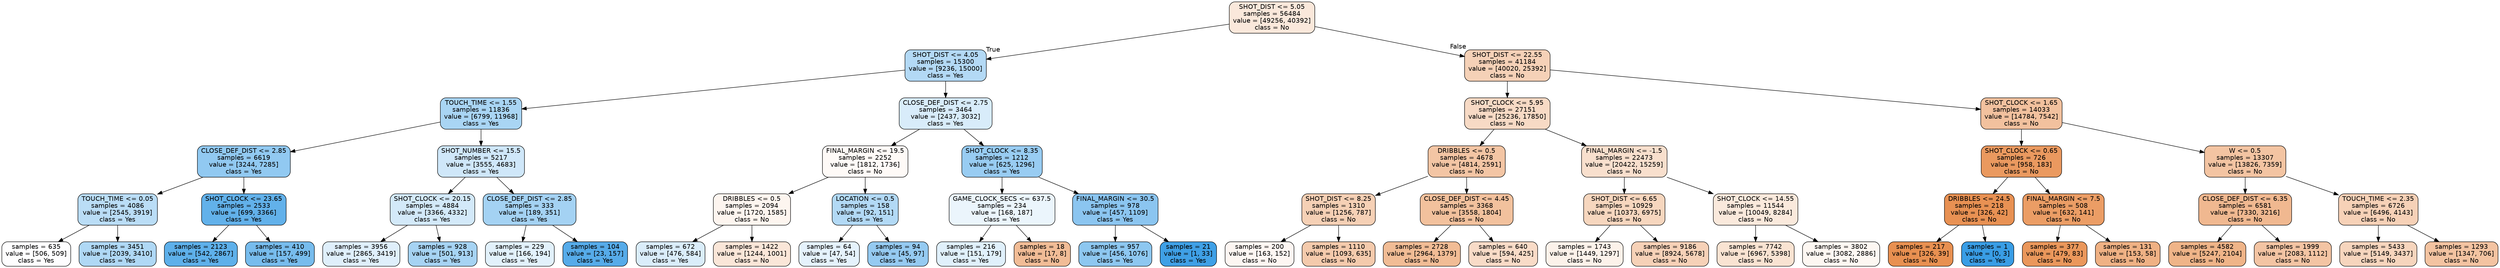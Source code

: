 digraph Tree {
node [shape=box, style="filled, rounded", color="black", fontname=helvetica] ;
edge [fontname=helvetica] ;
0 [label="SHOT_DIST <= 5.05\nsamples = 56484\nvalue = [49256, 40392]\nclass = No", fillcolor="#fae8db"] ;
1 [label="SHOT_DIST <= 4.05\nsamples = 15300\nvalue = [9236, 15000]\nclass = Yes", fillcolor="#b3d9f5"] ;
0 -> 1 [labeldistance=2.5, labelangle=45, headlabel="True"] ;
2 [label="TOUCH_TIME <= 1.55\nsamples = 11836\nvalue = [6799, 11968]\nclass = Yes", fillcolor="#a9d5f4"] ;
1 -> 2 ;
3 [label="CLOSE_DEF_DIST <= 2.85\nsamples = 6619\nvalue = [3244, 7285]\nclass = Yes", fillcolor="#91c9f1"] ;
2 -> 3 ;
4 [label="TOUCH_TIME <= 0.05\nsamples = 4086\nvalue = [2545, 3919]\nclass = Yes", fillcolor="#baddf6"] ;
3 -> 4 ;
5 [label="samples = 635\nvalue = [506, 509]\nclass = Yes", fillcolor="#fefeff"] ;
4 -> 5 ;
6 [label="samples = 3451\nvalue = [2039, 3410]\nclass = Yes", fillcolor="#afd8f5"] ;
4 -> 6 ;
7 [label="SHOT_CLOCK <= 23.65\nsamples = 2533\nvalue = [699, 3366]\nclass = Yes", fillcolor="#62b1ea"] ;
3 -> 7 ;
8 [label="samples = 2123\nvalue = [542, 2867]\nclass = Yes", fillcolor="#5eb0ea"] ;
7 -> 8 ;
9 [label="samples = 410\nvalue = [157, 499]\nclass = Yes", fillcolor="#77bced"] ;
7 -> 9 ;
10 [label="SHOT_NUMBER <= 15.5\nsamples = 5217\nvalue = [3555, 4683]\nclass = Yes", fillcolor="#cfe7f9"] ;
2 -> 10 ;
11 [label="SHOT_CLOCK <= 20.15\nsamples = 4884\nvalue = [3366, 4332]\nclass = Yes", fillcolor="#d3e9f9"] ;
10 -> 11 ;
12 [label="samples = 3956\nvalue = [2865, 3419]\nclass = Yes", fillcolor="#dfeffb"] ;
11 -> 12 ;
13 [label="samples = 928\nvalue = [501, 913]\nclass = Yes", fillcolor="#a6d3f3"] ;
11 -> 13 ;
14 [label="CLOSE_DEF_DIST <= 2.85\nsamples = 333\nvalue = [189, 351]\nclass = Yes", fillcolor="#a4d2f3"] ;
10 -> 14 ;
15 [label="samples = 229\nvalue = [166, 194]\nclass = Yes", fillcolor="#e2f1fb"] ;
14 -> 15 ;
16 [label="samples = 104\nvalue = [23, 157]\nclass = Yes", fillcolor="#56abe9"] ;
14 -> 16 ;
17 [label="CLOSE_DEF_DIST <= 2.75\nsamples = 3464\nvalue = [2437, 3032]\nclass = Yes", fillcolor="#d8ecfa"] ;
1 -> 17 ;
18 [label="FINAL_MARGIN <= 19.5\nsamples = 2252\nvalue = [1812, 1736]\nclass = No", fillcolor="#fefaf7"] ;
17 -> 18 ;
19 [label="DRIBBLES <= 0.5\nsamples = 2094\nvalue = [1720, 1585]\nclass = No", fillcolor="#fdf5ef"] ;
18 -> 19 ;
20 [label="samples = 672\nvalue = [476, 584]\nclass = Yes", fillcolor="#daedfa"] ;
19 -> 20 ;
21 [label="samples = 1422\nvalue = [1244, 1001]\nclass = No", fillcolor="#fae6d8"] ;
19 -> 21 ;
22 [label="LOCATION <= 0.5\nsamples = 158\nvalue = [92, 151]\nclass = Yes", fillcolor="#b2d9f5"] ;
18 -> 22 ;
23 [label="samples = 64\nvalue = [47, 54]\nclass = Yes", fillcolor="#e5f2fc"] ;
22 -> 23 ;
24 [label="samples = 94\nvalue = [45, 97]\nclass = Yes", fillcolor="#95caf1"] ;
22 -> 24 ;
25 [label="SHOT_CLOCK <= 8.35\nsamples = 1212\nvalue = [625, 1296]\nclass = Yes", fillcolor="#98ccf2"] ;
17 -> 25 ;
26 [label="GAME_CLOCK_SECS <= 637.5\nsamples = 234\nvalue = [168, 187]\nclass = Yes", fillcolor="#ebf5fc"] ;
25 -> 26 ;
27 [label="samples = 216\nvalue = [151, 179]\nclass = Yes", fillcolor="#e0f0fb"] ;
26 -> 27 ;
28 [label="samples = 18\nvalue = [17, 8]\nclass = No", fillcolor="#f1bc96"] ;
26 -> 28 ;
29 [label="FINAL_MARGIN <= 30.5\nsamples = 978\nvalue = [457, 1109]\nclass = Yes", fillcolor="#8bc5f0"] ;
25 -> 29 ;
30 [label="samples = 957\nvalue = [456, 1076]\nclass = Yes", fillcolor="#8dc7f0"] ;
29 -> 30 ;
31 [label="samples = 21\nvalue = [1, 33]\nclass = Yes", fillcolor="#3fa0e6"] ;
29 -> 31 ;
32 [label="SHOT_DIST <= 22.55\nsamples = 41184\nvalue = [40020, 25392]\nclass = No", fillcolor="#f5d1b7"] ;
0 -> 32 [labeldistance=2.5, labelangle=-45, headlabel="False"] ;
33 [label="SHOT_CLOCK <= 5.95\nsamples = 27151\nvalue = [25236, 17850]\nclass = No", fillcolor="#f7dac5"] ;
32 -> 33 ;
34 [label="DRIBBLES <= 0.5\nsamples = 4678\nvalue = [4814, 2591]\nclass = No", fillcolor="#f3c5a4"] ;
33 -> 34 ;
35 [label="SHOT_DIST <= 8.25\nsamples = 1310\nvalue = [1256, 787]\nclass = No", fillcolor="#f5d0b5"] ;
34 -> 35 ;
36 [label="samples = 200\nvalue = [163, 152]\nclass = No", fillcolor="#fdf6f2"] ;
35 -> 36 ;
37 [label="samples = 1110\nvalue = [1093, 635]\nclass = No", fillcolor="#f4caac"] ;
35 -> 37 ;
38 [label="CLOSE_DEF_DIST <= 4.45\nsamples = 3368\nvalue = [3558, 1804]\nclass = No", fillcolor="#f2c19d"] ;
34 -> 38 ;
39 [label="samples = 2728\nvalue = [2964, 1379]\nclass = No", fillcolor="#f1bc95"] ;
38 -> 39 ;
40 [label="samples = 640\nvalue = [594, 425]\nclass = No", fillcolor="#f8dbc7"] ;
38 -> 40 ;
41 [label="FINAL_MARGIN <= -1.5\nsamples = 22473\nvalue = [20422, 15259]\nclass = No", fillcolor="#f8dfcd"] ;
33 -> 41 ;
42 [label="SHOT_DIST <= 6.65\nsamples = 10929\nvalue = [10373, 6975]\nclass = No", fillcolor="#f6d6be"] ;
41 -> 42 ;
43 [label="samples = 1743\nvalue = [1449, 1297]\nclass = No", fillcolor="#fcf2ea"] ;
42 -> 43 ;
44 [label="samples = 9186\nvalue = [8924, 5678]\nclass = No", fillcolor="#f6d1b7"] ;
42 -> 44 ;
45 [label="SHOT_CLOCK <= 14.55\nsamples = 11544\nvalue = [10049, 8284]\nclass = No", fillcolor="#fae9dc"] ;
41 -> 45 ;
46 [label="samples = 7742\nvalue = [6967, 5398]\nclass = No", fillcolor="#f9e3d2"] ;
45 -> 46 ;
47 [label="samples = 3802\nvalue = [3082, 2886]\nclass = No", fillcolor="#fdf7f2"] ;
45 -> 47 ;
48 [label="SHOT_CLOCK <= 1.65\nsamples = 14033\nvalue = [14784, 7542]\nclass = No", fillcolor="#f2c19e"] ;
32 -> 48 ;
49 [label="SHOT_CLOCK <= 0.65\nsamples = 726\nvalue = [958, 183]\nclass = No", fillcolor="#ea995f"] ;
48 -> 49 ;
50 [label="DRIBBLES <= 24.5\nsamples = 218\nvalue = [326, 42]\nclass = No", fillcolor="#e89153"] ;
49 -> 50 ;
51 [label="samples = 217\nvalue = [326, 39]\nclass = No", fillcolor="#e89051"] ;
50 -> 51 ;
52 [label="samples = 1\nvalue = [0, 3]\nclass = Yes", fillcolor="#399de5"] ;
50 -> 52 ;
53 [label="FINAL_MARGIN <= 7.5\nsamples = 508\nvalue = [632, 141]\nclass = No", fillcolor="#eb9d65"] ;
49 -> 53 ;
54 [label="samples = 377\nvalue = [479, 83]\nclass = No", fillcolor="#ea975b"] ;
53 -> 54 ;
55 [label="samples = 131\nvalue = [153, 58]\nclass = No", fillcolor="#efb184"] ;
53 -> 55 ;
56 [label="W <= 0.5\nsamples = 13307\nvalue = [13826, 7359]\nclass = No", fillcolor="#f3c4a2"] ;
48 -> 56 ;
57 [label="CLOSE_DEF_DIST <= 6.35\nsamples = 6581\nvalue = [7330, 3216]\nclass = No", fillcolor="#f0b890"] ;
56 -> 57 ;
58 [label="samples = 4582\nvalue = [5247, 2104]\nclass = No", fillcolor="#efb488"] ;
57 -> 58 ;
59 [label="samples = 1999\nvalue = [2083, 1112]\nclass = No", fillcolor="#f3c4a3"] ;
57 -> 59 ;
60 [label="TOUCH_TIME <= 2.35\nsamples = 6726\nvalue = [6496, 4143]\nclass = No", fillcolor="#f6d1b7"] ;
56 -> 60 ;
61 [label="samples = 5433\nvalue = [5149, 3437]\nclass = No", fillcolor="#f6d5bd"] ;
60 -> 61 ;
62 [label="samples = 1293\nvalue = [1347, 706]\nclass = No", fillcolor="#f3c3a1"] ;
60 -> 62 ;
}